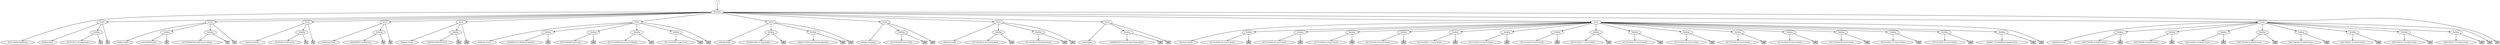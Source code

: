 digraph "10-1609095-Whittlesey" {
newrank = true;
stylesheet = "style.css";
r0 [ label="0", style="dashed", shape=box, width=.28, height=.18, fontname="serif", fontsize=9.0 ];
{ rank=source; r0 };
v0 [ label="Boundary", shape=ellipse, id="v0_Boundary" fontname="sans-serif", fontsize=9.0,fixedsize=true, width=1.000000, height=.30 ];
v1 [ label="ID(10-1609095-Whittlesey)", shape=ellipse, id="v1_ID(10-1609095-Whittlesey)" fontname="sans-serif", fontsize=9.0,fixedsize=true, width=2.700000, height=.30 ];
v2 [ label="Street", shape=ellipse, id="v2_Street" fontname="sans-serif", fontsize=9.0,fixedsize=true, width=0.800000, height=.30 ];
v3 [ label="ID(Wype Road)", shape=ellipse, id="v3_ID(Wype Road)" fontname="sans-serif", fontsize=9.0,fixedsize=true, width=1.500000, height=.30 ];
v4 [ label="Building", shape=ellipse, id="v4_Building" fontname="sans-serif", fontsize=9.0,fixedsize=true, width=1.000000, height=.30 ];
v5 [ label="ID(735166217-89 Wype Road)", shape=ellipse, id="v5_ID(735166217-89 Wype Road)" fontname="sans-serif", fontsize=9.0,fixedsize=true, width=2.800000, height=.30 ];
v6 [ label="Street", shape=ellipse, id="v6_Street" fontname="sans-serif", fontsize=9.0,fixedsize=true, width=0.800000, height=.30 ];
v7 [ label="ID(West Delph)", shape=ellipse, id="v7_ID(West Delph)" fontname="sans-serif", fontsize=9.0,fixedsize=true, width=1.600000, height=.30 ];
v8 [ label="Building", shape=ellipse, id="v8_Building" fontname="sans-serif", fontsize=9.0,fixedsize=true, width=1.000000, height=.30 ];
v9 [ label="ID(701830344-Spar)", shape=ellipse, id="v9_ID(701830344-Spar)" fontname="sans-serif", fontsize=9.0,fixedsize=true, width=2.000000, height=.30 ];
v10 [ label="Building", shape=ellipse, id="v10_Building" fontname="sans-serif", fontsize=9.0,fixedsize=true, width=1.000000, height=.30 ];
v11 [ label="ID(701830343-BP Delph Service Station)", shape=ellipse, id="v11_ID(701830343-BP Delph Service Station)" fontname="sans-serif", fontsize=9.0,fixedsize=true, width=4.000000, height=.30 ];
v12 [ label="Street", shape=ellipse, id="v12_Street" fontname="sans-serif", fontsize=9.0,fixedsize=true, width=0.800000, height=.30 ];
v13 [ label="ID(Victory Avenue)", shape=ellipse, id="v13_ID(Victory Avenue)" fontname="sans-serif", fontsize=9.0,fixedsize=true, width=2.000000, height=.30 ];
v14 [ label="Building", shape=ellipse, id="v14_Building" fontname="sans-serif", fontsize=9.0,fixedsize=true, width=1.000000, height=.30 ];
v15 [ label="ID(765346115-Nisa Local)", shape=ellipse, id="v15_ID(765346115-Nisa Local)" fontname="sans-serif", fontsize=9.0,fixedsize=true, width=2.600000, height=.30 ];
v16 [ label="Street", shape=ellipse, id="v16_Street" fontname="sans-serif", fontsize=9.0,fixedsize=true, width=0.800000, height=.30 ];
v17 [ label="ID(Ramsey Road)", shape=ellipse, id="v17_ID(Ramsey Road)" fontname="sans-serif", fontsize=9.0,fixedsize=true, width=1.700000, height=.30 ];
v18 [ label="Building", shape=ellipse, id="v18_Building" fontname="sans-serif", fontsize=9.0,fixedsize=true, width=1.000000, height=.30 ];
v19 [ label="ID(696928875-The Boat Inn)", shape=ellipse, id="v19_ID(696928875-The Boat Inn)" fontname="sans-serif", fontsize=9.0,fixedsize=true, width=2.800000, height=.30 ];
v20 [ label="Street", shape=ellipse, id="v20_Street" fontname="sans-serif", fontsize=9.0,fixedsize=true, width=0.800000, height=.30 ];
v21 [ label="ID(Queen Street)", shape=ellipse, id="v21_ID(Queen Street)" fontname="sans-serif", fontsize=9.0,fixedsize=true, width=1.800000, height=.30 ];
v22 [ label="Building", shape=ellipse, id="v22_Building" fontname="sans-serif", fontsize=9.0,fixedsize=true, width=1.000000, height=.30 ];
v23 [ label="ID(9258516308-Domino's)", shape=ellipse, id="v23_ID(9258516308-Domino's)" fontname="sans-serif", fontsize=9.0,fixedsize=true, width=2.500000, height=.30 ];
v24 [ label="Street", shape=ellipse, id="v24_Street" fontname="sans-serif", fontsize=9.0,fixedsize=true, width=0.800000, height=.30 ];
v25 [ label="ID(Market Street)", shape=ellipse, id="v25_ID(Market Street)" fontname="sans-serif", fontsize=9.0,fixedsize=true, width=1.900000, height=.30 ];
v26 [ label="Building", shape=ellipse, id="v26_Building" fontname="sans-serif", fontsize=9.0,fixedsize=true, width=1.000000, height=.30 ];
v27 [ label="ID(5838014735-Whittlesey Museum)", shape=ellipse, id="v27_ID(5838014735-Whittlesey Museum)" fontname="sans-serif", fontsize=9.0,fixedsize=true, width=3.400000, height=.30 ];
v28 [ label="Building", shape=ellipse, id="v28_Building" fontname="sans-serif", fontsize=9.0,fixedsize=true, width=1.000000, height=.30 ];
v29 [ label="ID(1575955489-Quinns Bar)", shape=ellipse, id="v29_ID(1575955489-Quinns Bar)" fontname="sans-serif", fontsize=9.0,fixedsize=true, width=2.700000, height=.30 ];
v30 [ label="Building", shape=ellipse, id="v30_Building" fontname="sans-serif", fontsize=9.0,fixedsize=true, width=1.000000, height=.30 ];
v31 [ label="ID(11227976005-Boome Hair & Beauty)", shape=ellipse, id="v31_ID(11227976005-Boome Hair & Beauty)" fontname="sans-serif", fontsize=9.0,fixedsize=true, width=3.700000, height=.30 ];
v32 [ label="Building", shape=ellipse, id="v32_Building" fontname="sans-serif", fontsize=9.0,fixedsize=true, width=1.000000, height=.30 ];
v33 [ label="ID(11227975991-Aspect Fires)", shape=ellipse, id="v33_ID(11227975991-Aspect Fires)" fontname="sans-serif", fontsize=9.0,fixedsize=true, width=3.000000, height=.30 ];
v34 [ label="Street", shape=ellipse, id="v34_Street" fontname="sans-serif", fontsize=9.0,fixedsize=true, width=0.800000, height=.30 ];
v35 [ label="ID(Kings Delph)", shape=ellipse, id="v35_ID(Kings Delph)" fontname="sans-serif", fontsize=9.0,fixedsize=true, width=1.700000, height=.30 ];
v36 [ label="Building", shape=ellipse, id="v36_Building" fontname="sans-serif", fontsize=9.0,fixedsize=true, width=1.000000, height=.30 ];
v37 [ label="ID(500541480-127 Kings Delph)", shape=ellipse, id="v37_ID(500541480-127 Kings Delph)" fontname="sans-serif", fontsize=9.0,fixedsize=true, width=3.100000, height=.30 ];
v38 [ label="Building", shape=ellipse, id="v38_Building" fontname="sans-serif", fontsize=9.0,fixedsize=true, width=1.000000, height=.30 ];
v39 [ label="ID(4915712697-New Peterborough Auto)", shape=ellipse, id="v39_ID(4915712697-New Peterborough Auto)" fontname="sans-serif", fontsize=9.0,fixedsize=true, width=3.800000, height=.30 ];
v40 [ label="Street", shape=ellipse, id="v40_Street" fontname="sans-serif", fontsize=9.0,fixedsize=true, width=0.800000, height=.30 ];
v41 [ label="ID(High Causeway)", shape=ellipse, id="v41_ID(High Causeway)" fontname="sans-serif", fontsize=9.0,fixedsize=true, width=1.900000, height=.30 ];
v42 [ label="Building", shape=ellipse, id="v42_Building" fontname="sans-serif", fontsize=9.0,fixedsize=true, width=1.000000, height=.30 ];
v43 [ label="ID(1575974943-Heron Foods)", shape=ellipse, id="v43_ID(1575974943-Heron Foods)" fontname="sans-serif", fontsize=9.0,fixedsize=true, width=2.800000, height=.30 ];
v44 [ label="Street", shape=ellipse, id="v44_Street" fontname="sans-serif", fontsize=9.0,fixedsize=true, width=0.800000, height=.30 ];
v45 [ label="ID(Eastrea Road)", shape=ellipse, id="v45_ID(Eastrea Road)" fontname="sans-serif", fontsize=9.0,fixedsize=true, width=1.800000, height=.30 ];
v46 [ label="Building", shape=ellipse, id="v46_Building" fontname="sans-serif", fontsize=9.0,fixedsize=true, width=1.000000, height=.30 ];
v47 [ label="ID(1169726023-184 Eastrea Road)", shape=ellipse, id="v47_ID(1169726023-184 Eastrea Road)" fontname="sans-serif", fontsize=9.0,fixedsize=true, width=3.300000, height=.30 ];
v48 [ label="Building", shape=ellipse, id="v48_Building" fontname="sans-serif", fontsize=9.0,fixedsize=true, width=1.000000, height=.30 ];
v49 [ label="ID(1169726022-186 Eastrea Road)", shape=ellipse, id="v49_ID(1169726022-186 Eastrea Road)" fontname="sans-serif", fontsize=9.0,fixedsize=true, width=3.300000, height=.30 ];
v50 [ label="Street", shape=ellipse, id="v50_Street" fontname="sans-serif", fontsize=9.0,fixedsize=true, width=0.800000, height=.30 ];
v51 [ label="ID(Eastgate)", shape=ellipse, id="v51_ID(Eastgate)" fontname="sans-serif", fontsize=9.0,fixedsize=true, width=1.400000, height=.30 ];
v52 [ label="Building", shape=ellipse, id="v52_Building" fontname="sans-serif", fontsize=9.0,fixedsize=true, width=1.000000, height=.30 ];
v53 [ label="ID(9946755507-Harrison Rose Estate Agents)", shape=ellipse, id="v53_ID(9946755507-Harrison Rose Estate Agents)" fontname="sans-serif", fontsize=9.0,fixedsize=true, width=4.400000, height=.30 ];
v54 [ label="Street", shape=ellipse, id="v54_Street" fontname="sans-serif", fontsize=9.0,fixedsize=true, width=0.800000, height=.30 ];
v55 [ label="ID(Church Street)", shape=ellipse, id="v55_ID(Church Street)" fontname="sans-serif", fontsize=9.0,fixedsize=true, width=1.900000, height=.30 ];
v56 [ label="Building", shape=ellipse, id="v56_Building" fontname="sans-serif", fontsize=9.0,fixedsize=true, width=1.000000, height=.30 ];
v57 [ label="ID(719125044-42a Church Street)", shape=ellipse, id="v57_ID(719125044-42a Church Street)" fontname="sans-serif", fontsize=9.0,fixedsize=true, width=3.300000, height=.30 ];
v58 [ label="Building", shape=ellipse, id="v58_Building" fontname="sans-serif", fontsize=9.0,fixedsize=true, width=1.000000, height=.30 ];
v59 [ label="ID(719125043-42 Church Street)", shape=ellipse, id="v59_ID(719125043-42 Church Street)" fontname="sans-serif", fontsize=9.0,fixedsize=true, width=3.200000, height=.30 ];
v60 [ label="Building", shape=ellipse, id="v60_Building" fontname="sans-serif", fontsize=9.0,fixedsize=true, width=1.000000, height=.30 ];
v61 [ label="ID(719125040-22 Church Street)", shape=ellipse, id="v61_ID(719125040-22 Church Street)" fontname="sans-serif", fontsize=9.0,fixedsize=true, width=3.200000, height=.30 ];
v62 [ label="Building", shape=ellipse, id="v62_Building" fontname="sans-serif", fontsize=9.0,fixedsize=true, width=1.000000, height=.30 ];
v63 [ label="ID(719125039-20 Church Street)", shape=ellipse, id="v63_ID(719125039-20 Church Street)" fontname="sans-serif", fontsize=9.0,fixedsize=true, width=3.200000, height=.30 ];
v64 [ label="Building", shape=ellipse, id="v64_Building" fontname="sans-serif", fontsize=9.0,fixedsize=true, width=1.000000, height=.30 ];
v65 [ label="ID(719125038-17 Church Street)", shape=ellipse, id="v65_ID(719125038-17 Church Street)" fontname="sans-serif", fontsize=9.0,fixedsize=true, width=3.200000, height=.30 ];
v66 [ label="Building", shape=ellipse, id="v66_Building" fontname="sans-serif", fontsize=9.0,fixedsize=true, width=1.000000, height=.30 ];
v67 [ label="ID(719125037-15 Church Street)", shape=ellipse, id="v67_ID(719125037-15 Church Street)" fontname="sans-serif", fontsize=9.0,fixedsize=true, width=3.200000, height=.30 ];
v68 [ label="Building", shape=ellipse, id="v68_Building" fontname="sans-serif", fontsize=9.0,fixedsize=true, width=1.000000, height=.30 ];
v69 [ label="ID(719125036-9 Church Street)", shape=ellipse, id="v69_ID(719125036-9 Church Street)" fontname="sans-serif", fontsize=9.0,fixedsize=true, width=3.100000, height=.30 ];
v70 [ label="Building", shape=ellipse, id="v70_Building" fontname="sans-serif", fontsize=9.0,fixedsize=true, width=1.000000, height=.30 ];
v71 [ label="ID(719125035-11 Church Street)", shape=ellipse, id="v71_ID(719125035-11 Church Street)" fontname="sans-serif", fontsize=9.0,fixedsize=true, width=3.200000, height=.30 ];
v72 [ label="Building", shape=ellipse, id="v72_Building" fontname="sans-serif", fontsize=9.0,fixedsize=true, width=1.000000, height=.30 ];
v73 [ label="ID(719125034-13 Church Street)", shape=ellipse, id="v73_ID(719125034-13 Church Street)" fontname="sans-serif", fontsize=9.0,fixedsize=true, width=3.200000, height=.30 ];
v74 [ label="Building", shape=ellipse, id="v74_Building" fontname="sans-serif", fontsize=9.0,fixedsize=true, width=1.000000, height=.30 ];
v75 [ label="ID(719125031-66 Church Street)", shape=ellipse, id="v75_ID(719125031-66 Church Street)" fontname="sans-serif", fontsize=9.0,fixedsize=true, width=3.200000, height=.30 ];
v76 [ label="Building", shape=ellipse, id="v76_Building" fontname="sans-serif", fontsize=9.0,fixedsize=true, width=1.000000, height=.30 ];
v77 [ label="ID(719125030-64 Church Street)", shape=ellipse, id="v77_ID(719125030-64 Church Street)" fontname="sans-serif", fontsize=9.0,fixedsize=true, width=3.200000, height=.30 ];
v78 [ label="Building", shape=ellipse, id="v78_Building" fontname="sans-serif", fontsize=9.0,fixedsize=true, width=1.000000, height=.30 ];
v79 [ label="ID(719125029-70 Church Street)", shape=ellipse, id="v79_ID(719125029-70 Church Street)" fontname="sans-serif", fontsize=9.0,fixedsize=true, width=3.200000, height=.30 ];
v80 [ label="Building", shape=ellipse, id="v80_Building" fontname="sans-serif", fontsize=9.0,fixedsize=true, width=1.000000, height=.30 ];
v81 [ label="ID(719125028-68 Church Street)", shape=ellipse, id="v81_ID(719125028-68 Church Street)" fontname="sans-serif", fontsize=9.0,fixedsize=true, width=3.200000, height=.30 ];
v82 [ label="Building", shape=ellipse, id="v82_Building" fontname="sans-serif", fontsize=9.0,fixedsize=true, width=1.000000, height=.30 ];
v83 [ label="ID(719125027-72 Church Street)", shape=ellipse, id="v83_ID(719125027-72 Church Street)" fontname="sans-serif", fontsize=9.0,fixedsize=true, width=3.200000, height=.30 ];
v84 [ label="Building", shape=ellipse, id="v84_Building" fontname="sans-serif", fontsize=9.0,fixedsize=true, width=1.000000, height=.30 ];
v85 [ label="ID(719125026-74 Church Street)", shape=ellipse, id="v85_ID(719125026-74 Church Street)" fontname="sans-serif", fontsize=9.0,fixedsize=true, width=3.200000, height=.30 ];
v86 [ label="Building", shape=ellipse, id="v86_Building" fontname="sans-serif", fontsize=9.0,fixedsize=true, width=1.000000, height=.30 ];
v87 [ label="ID(685011752-Whittlesey Salvation Army)", shape=ellipse, id="v87_ID(685011752-Whittlesey Salvation Army)" fontname="sans-serif", fontsize=9.0,fixedsize=true, width=4.100000, height=.30 ];
v88 [ label="Street", shape=ellipse, id="v88_Street" fontname="sans-serif", fontsize=9.0,fixedsize=true, width=0.800000, height=.30 ];
v89 [ label="ID(Ashline Grove)", shape=ellipse, id="v89_ID(Ashline Grove)" fontname="sans-serif", fontsize=9.0,fixedsize=true, width=1.900000, height=.30 ];
v90 [ label="Building", shape=ellipse, id="v90_Building" fontname="sans-serif", fontsize=9.0,fixedsize=true, width=1.000000, height=.30 ];
v91 [ label="ID(617592289-16 Ashline Grove)", shape=ellipse, id="v91_ID(617592289-16 Ashline Grove)" fontname="sans-serif", fontsize=9.0,fixedsize=true, width=3.200000, height=.30 ];
v92 [ label="Building", shape=ellipse, id="v92_Building" fontname="sans-serif", fontsize=9.0,fixedsize=true, width=1.000000, height=.30 ];
v93 [ label="ID(617592288-16 Ashline Grove)", shape=ellipse, id="v93_ID(617592288-16 Ashline Grove)" fontname="sans-serif", fontsize=9.0,fixedsize=true, width=3.200000, height=.30 ];
v94 [ label="Building", shape=ellipse, id="v94_Building" fontname="sans-serif", fontsize=9.0,fixedsize=true, width=1.000000, height=.30 ];
v95 [ label="ID(617592287-16 Ashline Grove)", shape=ellipse, id="v95_ID(617592287-16 Ashline Grove)" fontname="sans-serif", fontsize=9.0,fixedsize=true, width=3.200000, height=.30 ];
v96 [ label="Building", shape=ellipse, id="v96_Building" fontname="sans-serif", fontsize=9.0,fixedsize=true, width=1.000000, height=.30 ];
v97 [ label="ID(617592284-16 Ashline Grove)", shape=ellipse, id="v97_ID(617592284-16 Ashline Grove)" fontname="sans-serif", fontsize=9.0,fixedsize=true, width=3.200000, height=.30 ];
v98 [ label="Building", shape=ellipse, id="v98_Building" fontname="sans-serif", fontsize=9.0,fixedsize=true, width=1.000000, height=.30 ];
v99 [ label="ID(617592283-16 Ashline Grove)", shape=ellipse, id="v99_ID(617592283-16 Ashline Grove)" fontname="sans-serif", fontsize=9.0,fixedsize=true, width=3.200000, height=.30 ];
v100 [ label="Building", shape=ellipse, id="v100_Building" fontname="sans-serif", fontsize=9.0,fixedsize=true, width=1.000000, height=.30 ];
v101 [ label="ID(617592281-16 Ashline Grove)", shape=ellipse, id="v101_ID(617592281-16 Ashline Grove)" fontname="sans-serif", fontsize=9.0,fixedsize=true, width=3.200000, height=.30 ];
v102 [ label="Building", shape=ellipse, id="v102_Building" fontname="sans-serif", fontsize=9.0,fixedsize=true, width=1.000000, height=.30 ];
v103 [ label="ID(617592276-16 Ashline Grove)", shape=ellipse, id="v103_ID(617592276-16 Ashline Grove)" fontname="sans-serif", fontsize=9.0,fixedsize=true, width=3.200000, height=.30 ];
v104 [ label="Building", shape=ellipse, id="v104_Building" fontname="sans-serif", fontsize=9.0,fixedsize=true, width=1.000000, height=.30 ];
v105 [ label="ID(617592275-16 Ashline Grove)", shape=ellipse, id="v105_ID(617592275-16 Ashline Grove)" fontname="sans-serif", fontsize=9.0,fixedsize=true, width=3.200000, height=.30 ];
s0 [ label="0", style="filled,dashed", fillcolor="gray", shape=box, width=.28, height=.18, fontname="serif", fontsize=9.0 ];
s1 [ label="1", style="filled,dashed", fillcolor="gray", shape=box, width=.28, height=.18, fontname="serif", fontsize=9.0 ];
s2 [ label="2", style="filled,dashed", fillcolor="gray", shape=box, width=.28, height=.18, fontname="serif", fontsize=9.0 ];
s3 [ label="3", style="filled,dashed", fillcolor="gray", shape=box, width=.28, height=.18, fontname="serif", fontsize=9.0 ];
s4 [ label="4", style="filled,dashed", fillcolor="gray", shape=box, width=.28, height=.18, fontname="serif", fontsize=9.0 ];
s5 [ label="5", style="filled,dashed", fillcolor="gray", shape=box, width=.28, height=.18, fontname="serif", fontsize=9.0 ];
s6 [ label="6", style="filled,dashed", fillcolor="gray", shape=box, width=.28, height=.18, fontname="serif", fontsize=9.0 ];
s7 [ label="7", style="filled,dashed", fillcolor="gray", shape=box, width=.28, height=.18, fontname="serif", fontsize=9.0 ];
s8 [ label="8", style="filled,dashed", fillcolor="gray", shape=box, width=.28, height=.18, fontname="serif", fontsize=9.0 ];
s9 [ label="9", style="filled,dashed", fillcolor="gray", shape=box, width=.28, height=.18, fontname="serif", fontsize=9.0 ];
s10 [ label="10", style="filled,dashed", fillcolor="gray", shape=box, width=.28, height=.18, fontname="serif", fontsize=9.0 ];
s11 [ label="11", style="filled,dashed", fillcolor="gray", shape=box, width=.28, height=.18, fontname="serif", fontsize=9.0 ];
s12 [ label="12", style="filled,dashed", fillcolor="gray", shape=box, width=.28, height=.18, fontname="serif", fontsize=9.0 ];
s13 [ label="13", style="filled,dashed", fillcolor="gray", shape=box, width=.28, height=.18, fontname="serif", fontsize=9.0 ];
s14 [ label="14", style="filled,dashed", fillcolor="gray", shape=box, width=.28, height=.18, fontname="serif", fontsize=9.0 ];
s15 [ label="15", style="filled,dashed", fillcolor="gray", shape=box, width=.28, height=.18, fontname="serif", fontsize=9.0 ];
s16 [ label="16", style="filled,dashed", fillcolor="gray", shape=box, width=.28, height=.18, fontname="serif", fontsize=9.0 ];
s17 [ label="17", style="filled,dashed", fillcolor="gray", shape=box, width=.28, height=.18, fontname="serif", fontsize=9.0 ];
s18 [ label="18", style="filled,dashed", fillcolor="gray", shape=box, width=.28, height=.18, fontname="serif", fontsize=9.0 ];
s19 [ label="19", style="filled,dashed", fillcolor="gray", shape=box, width=.28, height=.18, fontname="serif", fontsize=9.0 ];
s20 [ label="20", style="filled,dashed", fillcolor="gray", shape=box, width=.28, height=.18, fontname="serif", fontsize=9.0 ];
s21 [ label="21", style="filled,dashed", fillcolor="gray", shape=box, width=.28, height=.18, fontname="serif", fontsize=9.0 ];
s22 [ label="22", style="filled,dashed", fillcolor="gray", shape=box, width=.28, height=.18, fontname="serif", fontsize=9.0 ];
s23 [ label="23", style="filled,dashed", fillcolor="gray", shape=box, width=.28, height=.18, fontname="serif", fontsize=9.0 ];
s24 [ label="24", style="filled,dashed", fillcolor="gray", shape=box, width=.28, height=.18, fontname="serif", fontsize=9.0 ];
s25 [ label="25", style="filled,dashed", fillcolor="gray", shape=box, width=.28, height=.18, fontname="serif", fontsize=9.0 ];
s26 [ label="26", style="filled,dashed", fillcolor="gray", shape=box, width=.28, height=.18, fontname="serif", fontsize=9.0 ];
s27 [ label="27", style="filled,dashed", fillcolor="gray", shape=box, width=.28, height=.18, fontname="serif", fontsize=9.0 ];
s28 [ label="28", style="filled,dashed", fillcolor="gray", shape=box, width=.28, height=.18, fontname="serif", fontsize=9.0 ];
s29 [ label="29", style="filled,dashed", fillcolor="gray", shape=box, width=.28, height=.18, fontname="serif", fontsize=9.0 ];
s30 [ label="30", style="filled,dashed", fillcolor="gray", shape=box, width=.28, height=.18, fontname="serif", fontsize=9.0 ];
s31 [ label="31", style="filled,dashed", fillcolor="gray", shape=box, width=.28, height=.18, fontname="serif", fontsize=9.0 ];
s32 [ label="32", style="filled,dashed", fillcolor="gray", shape=box, width=.28, height=.18, fontname="serif", fontsize=9.0 ];
s33 [ label="33", style="filled,dashed", fillcolor="gray", shape=box, width=.28, height=.18, fontname="serif", fontsize=9.0 ];
s34 [ label="34", style="filled,dashed", fillcolor="gray", shape=box, width=.28, height=.18, fontname="serif", fontsize=9.0 ];
s35 [ label="35", style="filled,dashed", fillcolor="gray", shape=box, width=.28, height=.18, fontname="serif", fontsize=9.0 ];
s36 [ label="36", style="filled,dashed", fillcolor="gray", shape=box, width=.28, height=.18, fontname="serif", fontsize=9.0 ];
s37 [ label="37", style="filled,dashed", fillcolor="gray", shape=box, width=.28, height=.18, fontname="serif", fontsize=9.0 ];
s38 [ label="38", style="filled,dashed", fillcolor="gray", shape=box, width=.28, height=.18, fontname="serif", fontsize=9.0 ];
s39 [ label="39", style="filled,dashed", fillcolor="gray", shape=box, width=.28, height=.18, fontname="serif", fontsize=9.0 ];
s40 [ label="40", style="filled,dashed", fillcolor="gray", shape=box, width=.28, height=.18, fontname="serif", fontsize=9.0 ];
s41 [ label="41", style="filled,dashed", fillcolor="gray", shape=box, width=.28, height=.18, fontname="serif", fontsize=9.0 ];
s42 [ label="42", style="filled,dashed", fillcolor="gray", shape=box, width=.28, height=.18, fontname="serif", fontsize=9.0 ];
s43 [ label="43", style="filled,dashed", fillcolor="gray", shape=box, width=.28, height=.18, fontname="serif", fontsize=9.0 ];
s44 [ label="44", style="filled,dashed", fillcolor="gray", shape=box, width=.28, height=.18, fontname="serif", fontsize=9.0 ];
s45 [ label="45", style="filled,dashed", fillcolor="gray", shape=box, width=.28, height=.18, fontname="serif", fontsize=9.0 ];
s46 [ label="46", style="filled,dashed", fillcolor="gray", shape=box, width=.28, height=.18, fontname="serif", fontsize=9.0 ];
s47 [ label="47", style="filled,dashed", fillcolor="gray", shape=box, width=.28, height=.18, fontname="serif", fontsize=9.0 ];
s48 [ label="48", style="filled,dashed", fillcolor="gray", shape=box, width=.28, height=.18, fontname="serif", fontsize=9.0 ];
s49 [ label="49", style="filled,dashed", fillcolor="gray", shape=box, width=.28, height=.18, fontname="serif", fontsize=9.0 ];
s50 [ label="50", style="filled,dashed", fillcolor="gray", shape=box, width=.28, height=.18, fontname="serif", fontsize=9.0 ];
s51 [ label="51", style="filled,dashed", fillcolor="gray", shape=box, width=.28, height=.18, fontname="serif", fontsize=9.0 ];
s52 [ label="52", style="filled,dashed", fillcolor="gray", shape=box, width=.28, height=.18, fontname="serif", fontsize=9.0 ];
{ rank=same; v0 };
{ rank=same; v88; v54; v50; v44; v40; v34; v24; v20; v16; v12; v6; v2 };
{ rank=same; v104; v102; v100; v98; v96; v94; v92; v90; v86; v84; v82; v80; v78; v76; v74; v72; v70; v68; v66; v64; v62; v60; v58; v56; v52; v48; v46; v42; v38; v36; v32; v30; v28; v26; v22; v18; v14; v10; v8; v4 };
{ rank=same; v105; v103; v101; v99; v97; v95; v93; v91; v89; v87; v85; v83; v81; v79; v77; v75; v73; v71; v69; v67; v65; v63; v61; v59; v57; v55; v53; v51; v49; v47; v45; v43; v41; v39; v37; v35; v33; v31; v29; v27; v25; v23; v21; v19; v17; v15; v13; v11; v9; v7; v5; v3; v1 };
{ rank=sink; s0; s1; s2; s3; s4; s5; s6; s7; s8; s9; s10; s11; s12; s13; s14; s15; s16; s17; s18; s19; s20; s21; s22; s23; s24; s25; s26; s27; s28; s29; s30; s31; s32; s33; s34; s35; s36; s37; s38; s39; s40; s41; s42; s43; s44; s45; s46; s47; s48; s49; s50; s51; s52 };
r0 -> v0 [ arrowhead="vee", arrowsize=0.5 ];
v0 -> v1 [ arrowhead="vee", arrowsize=0.5 ];
v0 -> v2 [ arrowhead="vee", arrowsize=0.5 ];
v0 -> v6 [ arrowhead="vee", arrowsize=0.5 ];
v0 -> v12 [ arrowhead="vee", arrowsize=0.5 ];
v0 -> v16 [ arrowhead="vee", arrowsize=0.5 ];
v0 -> v20 [ arrowhead="vee", arrowsize=0.5 ];
v0 -> v24 [ arrowhead="vee", arrowsize=0.5 ];
v0 -> v34 [ arrowhead="vee", arrowsize=0.5 ];
v0 -> v40 [ arrowhead="vee", arrowsize=0.5 ];
v0 -> v44 [ arrowhead="vee", arrowsize=0.5 ];
v0 -> v50 [ arrowhead="vee", arrowsize=0.5 ];
v0 -> v54 [ arrowhead="vee", arrowsize=0.5 ];
v0 -> v88 [ arrowhead="vee", arrowsize=0.5 ];
v2 -> v3 [ arrowhead="vee", arrowsize=0.5 ];
v2 -> v4 [ arrowhead="vee", arrowsize=0.5 ];
v4 -> v5 [ arrowhead="vee", arrowsize=0.5 ];
v6 -> v7 [ arrowhead="vee", arrowsize=0.5 ];
v6 -> v8 [ arrowhead="vee", arrowsize=0.5 ];
v6 -> v10 [ arrowhead="vee", arrowsize=0.5 ];
v8 -> v9 [ arrowhead="vee", arrowsize=0.5 ];
v10 -> v11 [ arrowhead="vee", arrowsize=0.5 ];
v12 -> v13 [ arrowhead="vee", arrowsize=0.5 ];
v12 -> v14 [ arrowhead="vee", arrowsize=0.5 ];
v14 -> v15 [ arrowhead="vee", arrowsize=0.5 ];
v16 -> v17 [ arrowhead="vee", arrowsize=0.5 ];
v16 -> v18 [ arrowhead="vee", arrowsize=0.5 ];
v18 -> v19 [ arrowhead="vee", arrowsize=0.5 ];
v20 -> v21 [ arrowhead="vee", arrowsize=0.5 ];
v20 -> v22 [ arrowhead="vee", arrowsize=0.5 ];
v22 -> v23 [ arrowhead="vee", arrowsize=0.5 ];
v24 -> v25 [ arrowhead="vee", arrowsize=0.5 ];
v24 -> v26 [ arrowhead="vee", arrowsize=0.5 ];
v24 -> v28 [ arrowhead="vee", arrowsize=0.5 ];
v24 -> v30 [ arrowhead="vee", arrowsize=0.5 ];
v24 -> v32 [ arrowhead="vee", arrowsize=0.5 ];
v26 -> v27 [ arrowhead="vee", arrowsize=0.5 ];
v28 -> v29 [ arrowhead="vee", arrowsize=0.5 ];
v30 -> v31 [ arrowhead="vee", arrowsize=0.5 ];
v32 -> v33 [ arrowhead="vee", arrowsize=0.5 ];
v34 -> v35 [ arrowhead="vee", arrowsize=0.5 ];
v34 -> v36 [ arrowhead="vee", arrowsize=0.5 ];
v34 -> v38 [ arrowhead="vee", arrowsize=0.5 ];
v36 -> v37 [ arrowhead="vee", arrowsize=0.5 ];
v38 -> v39 [ arrowhead="vee", arrowsize=0.5 ];
v40 -> v41 [ arrowhead="vee", arrowsize=0.5 ];
v40 -> v42 [ arrowhead="vee", arrowsize=0.5 ];
v42 -> v43 [ arrowhead="vee", arrowsize=0.5 ];
v44 -> v45 [ arrowhead="vee", arrowsize=0.5 ];
v44 -> v46 [ arrowhead="vee", arrowsize=0.5 ];
v44 -> v48 [ arrowhead="vee", arrowsize=0.5 ];
v46 -> v47 [ arrowhead="vee", arrowsize=0.5 ];
v48 -> v49 [ arrowhead="vee", arrowsize=0.5 ];
v50 -> v51 [ arrowhead="vee", arrowsize=0.5 ];
v50 -> v52 [ arrowhead="vee", arrowsize=0.5 ];
v52 -> v53 [ arrowhead="vee", arrowsize=0.5 ];
v54 -> v55 [ arrowhead="vee", arrowsize=0.5 ];
v54 -> v56 [ arrowhead="vee", arrowsize=0.5 ];
v54 -> v58 [ arrowhead="vee", arrowsize=0.5 ];
v54 -> v60 [ arrowhead="vee", arrowsize=0.5 ];
v54 -> v62 [ arrowhead="vee", arrowsize=0.5 ];
v54 -> v64 [ arrowhead="vee", arrowsize=0.5 ];
v54 -> v66 [ arrowhead="vee", arrowsize=0.5 ];
v54 -> v68 [ arrowhead="vee", arrowsize=0.5 ];
v54 -> v70 [ arrowhead="vee", arrowsize=0.5 ];
v54 -> v72 [ arrowhead="vee", arrowsize=0.5 ];
v54 -> v74 [ arrowhead="vee", arrowsize=0.5 ];
v54 -> v76 [ arrowhead="vee", arrowsize=0.5 ];
v54 -> v78 [ arrowhead="vee", arrowsize=0.5 ];
v54 -> v80 [ arrowhead="vee", arrowsize=0.5 ];
v54 -> v82 [ arrowhead="vee", arrowsize=0.5 ];
v54 -> v84 [ arrowhead="vee", arrowsize=0.5 ];
v54 -> v86 [ arrowhead="vee", arrowsize=0.5 ];
v56 -> v57 [ arrowhead="vee", arrowsize=0.5 ];
v58 -> v59 [ arrowhead="vee", arrowsize=0.5 ];
v60 -> v61 [ arrowhead="vee", arrowsize=0.5 ];
v62 -> v63 [ arrowhead="vee", arrowsize=0.5 ];
v64 -> v65 [ arrowhead="vee", arrowsize=0.5 ];
v66 -> v67 [ arrowhead="vee", arrowsize=0.5 ];
v68 -> v69 [ arrowhead="vee", arrowsize=0.5 ];
v70 -> v71 [ arrowhead="vee", arrowsize=0.5 ];
v72 -> v73 [ arrowhead="vee", arrowsize=0.5 ];
v74 -> v75 [ arrowhead="vee", arrowsize=0.5 ];
v76 -> v77 [ arrowhead="vee", arrowsize=0.5 ];
v78 -> v79 [ arrowhead="vee", arrowsize=0.5 ];
v80 -> v81 [ arrowhead="vee", arrowsize=0.5 ];
v82 -> v83 [ arrowhead="vee", arrowsize=0.5 ];
v84 -> v85 [ arrowhead="vee", arrowsize=0.5 ];
v86 -> v87 [ arrowhead="vee", arrowsize=0.5 ];
v88 -> v89 [ arrowhead="vee", arrowsize=0.5 ];
v88 -> v90 [ arrowhead="vee", arrowsize=0.5 ];
v88 -> v92 [ arrowhead="vee", arrowsize=0.5 ];
v88 -> v94 [ arrowhead="vee", arrowsize=0.5 ];
v88 -> v96 [ arrowhead="vee", arrowsize=0.5 ];
v88 -> v98 [ arrowhead="vee", arrowsize=0.5 ];
v88 -> v100 [ arrowhead="vee", arrowsize=0.5 ];
v88 -> v102 [ arrowhead="vee", arrowsize=0.5 ];
v88 -> v104 [ arrowhead="vee", arrowsize=0.5 ];
v90 -> v91 [ arrowhead="vee", arrowsize=0.5 ];
v92 -> v93 [ arrowhead="vee", arrowsize=0.5 ];
v94 -> v95 [ arrowhead="vee", arrowsize=0.5 ];
v96 -> v97 [ arrowhead="vee", arrowsize=0.5 ];
v98 -> v99 [ arrowhead="vee", arrowsize=0.5 ];
v100 -> v101 [ arrowhead="vee", arrowsize=0.5 ];
v102 -> v103 [ arrowhead="vee", arrowsize=0.5 ];
v104 -> v105 [ arrowhead="vee", arrowsize=0.5 ];
v0 -> s0 [ arrowhead="vee", arrowsize=0.5 ];
v2 -> s1 [ arrowhead="vee", arrowsize=0.5 ];
v4 -> s2 [ arrowhead="vee", arrowsize=0.5 ];
v6 -> s3 [ arrowhead="vee", arrowsize=0.5 ];
v8 -> s4 [ arrowhead="vee", arrowsize=0.5 ];
v10 -> s5 [ arrowhead="vee", arrowsize=0.5 ];
v12 -> s6 [ arrowhead="vee", arrowsize=0.5 ];
v14 -> s7 [ arrowhead="vee", arrowsize=0.5 ];
v16 -> s8 [ arrowhead="vee", arrowsize=0.5 ];
v18 -> s9 [ arrowhead="vee", arrowsize=0.5 ];
v20 -> s10 [ arrowhead="vee", arrowsize=0.5 ];
v22 -> s11 [ arrowhead="vee", arrowsize=0.5 ];
v24 -> s12 [ arrowhead="vee", arrowsize=0.5 ];
v26 -> s13 [ arrowhead="vee", arrowsize=0.5 ];
v28 -> s14 [ arrowhead="vee", arrowsize=0.5 ];
v30 -> s15 [ arrowhead="vee", arrowsize=0.5 ];
v32 -> s16 [ arrowhead="vee", arrowsize=0.5 ];
v34 -> s17 [ arrowhead="vee", arrowsize=0.5 ];
v36 -> s18 [ arrowhead="vee", arrowsize=0.5 ];
v38 -> s19 [ arrowhead="vee", arrowsize=0.5 ];
v40 -> s20 [ arrowhead="vee", arrowsize=0.5 ];
v42 -> s21 [ arrowhead="vee", arrowsize=0.5 ];
v44 -> s22 [ arrowhead="vee", arrowsize=0.5 ];
v46 -> s23 [ arrowhead="vee", arrowsize=0.5 ];
v48 -> s24 [ arrowhead="vee", arrowsize=0.5 ];
v50 -> s25 [ arrowhead="vee", arrowsize=0.5 ];
v52 -> s26 [ arrowhead="vee", arrowsize=0.5 ];
v54 -> s27 [ arrowhead="vee", arrowsize=0.5 ];
v56 -> s28 [ arrowhead="vee", arrowsize=0.5 ];
v58 -> s29 [ arrowhead="vee", arrowsize=0.5 ];
v60 -> s30 [ arrowhead="vee", arrowsize=0.5 ];
v62 -> s31 [ arrowhead="vee", arrowsize=0.5 ];
v64 -> s32 [ arrowhead="vee", arrowsize=0.5 ];
v66 -> s33 [ arrowhead="vee", arrowsize=0.5 ];
v68 -> s34 [ arrowhead="vee", arrowsize=0.5 ];
v70 -> s35 [ arrowhead="vee", arrowsize=0.5 ];
v72 -> s36 [ arrowhead="vee", arrowsize=0.5 ];
v74 -> s37 [ arrowhead="vee", arrowsize=0.5 ];
v76 -> s38 [ arrowhead="vee", arrowsize=0.5 ];
v78 -> s39 [ arrowhead="vee", arrowsize=0.5 ];
v80 -> s40 [ arrowhead="vee", arrowsize=0.5 ];
v82 -> s41 [ arrowhead="vee", arrowsize=0.5 ];
v84 -> s42 [ arrowhead="vee", arrowsize=0.5 ];
v86 -> s43 [ arrowhead="vee", arrowsize=0.5 ];
v88 -> s44 [ arrowhead="vee", arrowsize=0.5 ];
v90 -> s45 [ arrowhead="vee", arrowsize=0.5 ];
v92 -> s46 [ arrowhead="vee", arrowsize=0.5 ];
v94 -> s47 [ arrowhead="vee", arrowsize=0.5 ];
v96 -> s48 [ arrowhead="vee", arrowsize=0.5 ];
v98 -> s49 [ arrowhead="vee", arrowsize=0.5 ];
v100 -> s50 [ arrowhead="vee", arrowsize=0.5 ];
v102 -> s51 [ arrowhead="vee", arrowsize=0.5 ];
v104 -> s52 [ arrowhead="vee", arrowsize=0.5 ];
edge [ color=green, arrowhead=none, arrowtail=none, arrowsize=0.3 ];
}